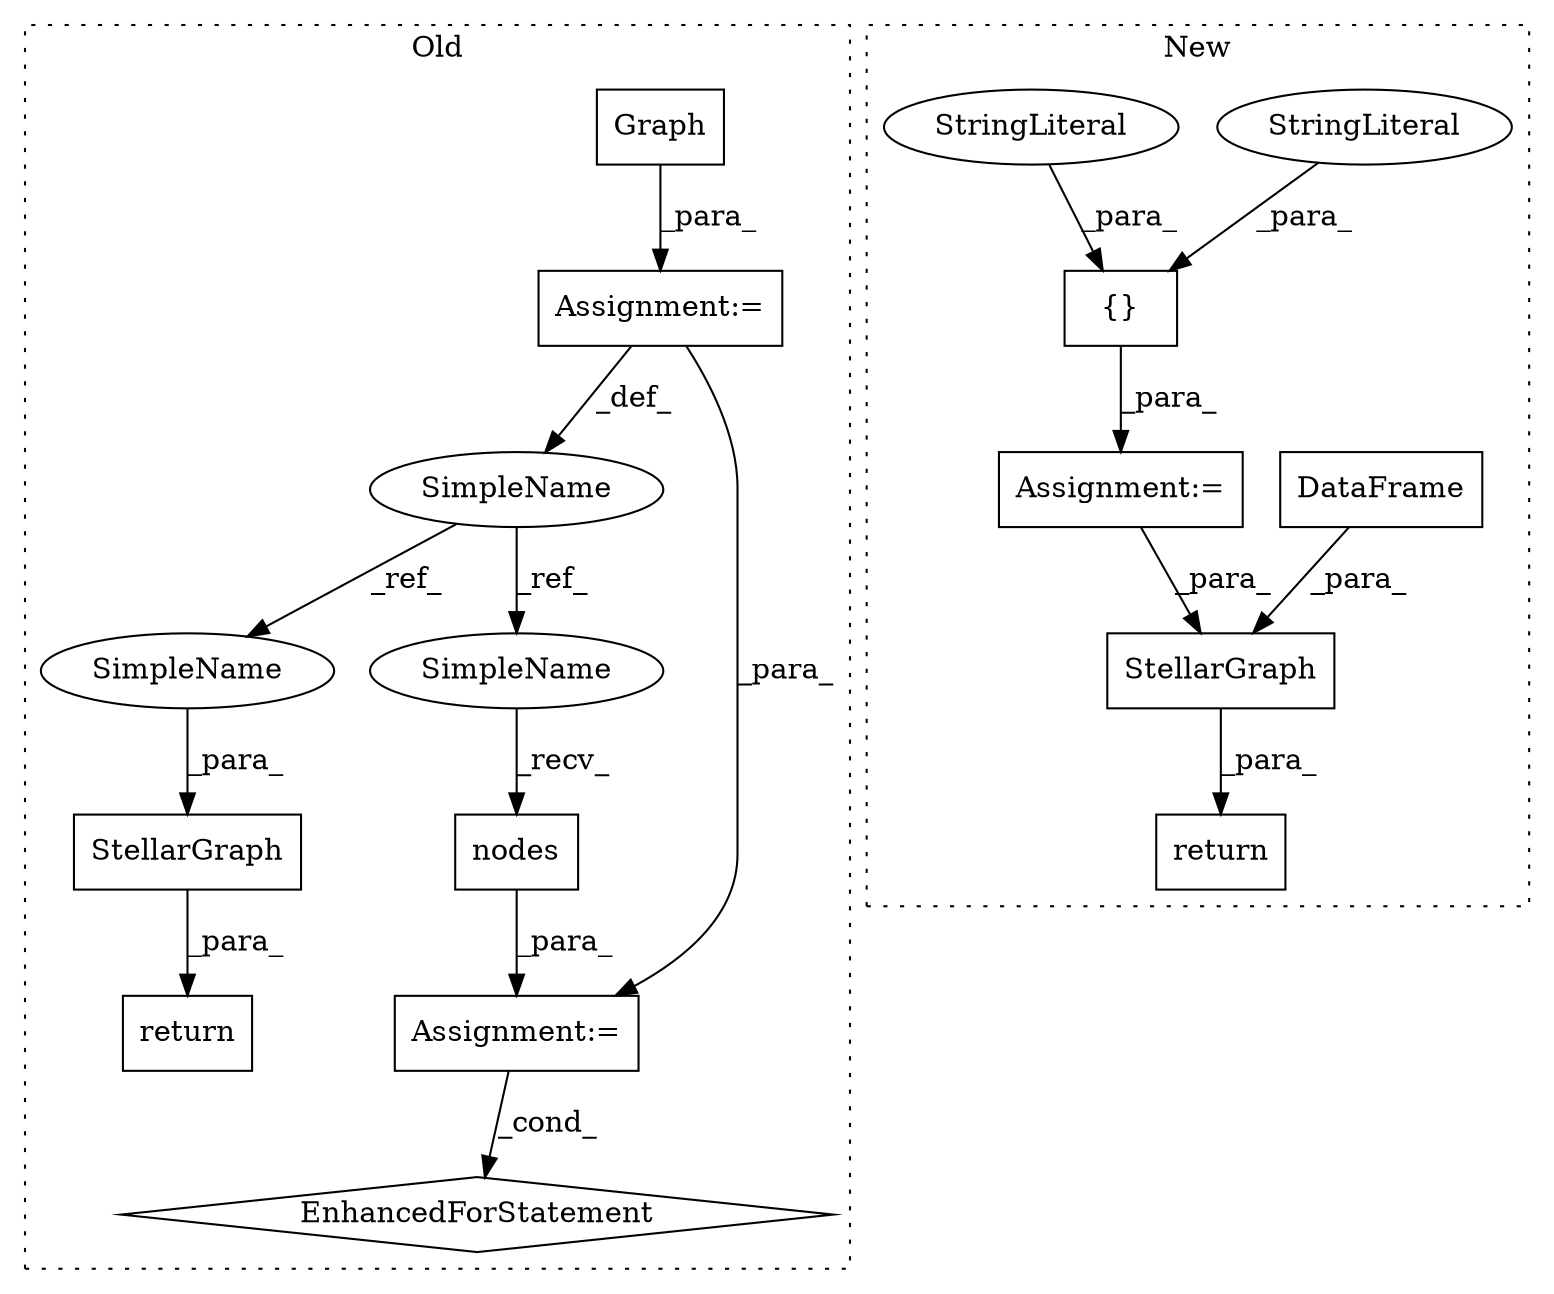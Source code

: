 digraph G {
subgraph cluster0 {
1 [label="Graph" a="32" s="277" l="7" shape="box"];
3 [label="return" a="41" s="1123" l="7" shape="box"];
4 [label="Assignment:=" a="7" s="267" l="1" shape="box"];
11 [label="EnhancedForStatement" a="70" s="883,956" l="53,2" shape="diamond"];
12 [label="StellarGraph" a="32" s="1102,1116" l="13,1" shape="box"];
13 [label="SimpleName" a="42" s="266" l="1" shape="ellipse"];
14 [label="nodes" a="32" s="949" l="7" shape="box"];
15 [label="Assignment:=" a="7" s="883,956" l="53,2" shape="box"];
16 [label="SimpleName" a="42" s="1115" l="1" shape="ellipse"];
17 [label="SimpleName" a="42" s="947" l="1" shape="ellipse"];
label = "Old";
style="dotted";
}
subgraph cluster1 {
2 [label="return" a="41" s="962" l="7" shape="box"];
5 [label="Assignment:=" a="7" s="248" l="1" shape="box"];
6 [label="DataFrame" a="32" s="394,955" l="10,1" shape="box"];
7 [label="{}" a="4" s="289,322" l="1,1" shape="box"];
8 [label="StellarGraph" a="32" s="969,993" l="13,1" shape="box"];
9 [label="StringLiteral" a="45" s="298" l="3" shape="ellipse"];
10 [label="StringLiteral" a="45" s="294" l="3" shape="ellipse"];
label = "New";
style="dotted";
}
1 -> 4 [label="_para_"];
4 -> 15 [label="_para_"];
4 -> 13 [label="_def_"];
5 -> 8 [label="_para_"];
6 -> 8 [label="_para_"];
7 -> 5 [label="_para_"];
8 -> 2 [label="_para_"];
9 -> 7 [label="_para_"];
10 -> 7 [label="_para_"];
12 -> 3 [label="_para_"];
13 -> 16 [label="_ref_"];
13 -> 17 [label="_ref_"];
14 -> 15 [label="_para_"];
15 -> 11 [label="_cond_"];
16 -> 12 [label="_para_"];
17 -> 14 [label="_recv_"];
}